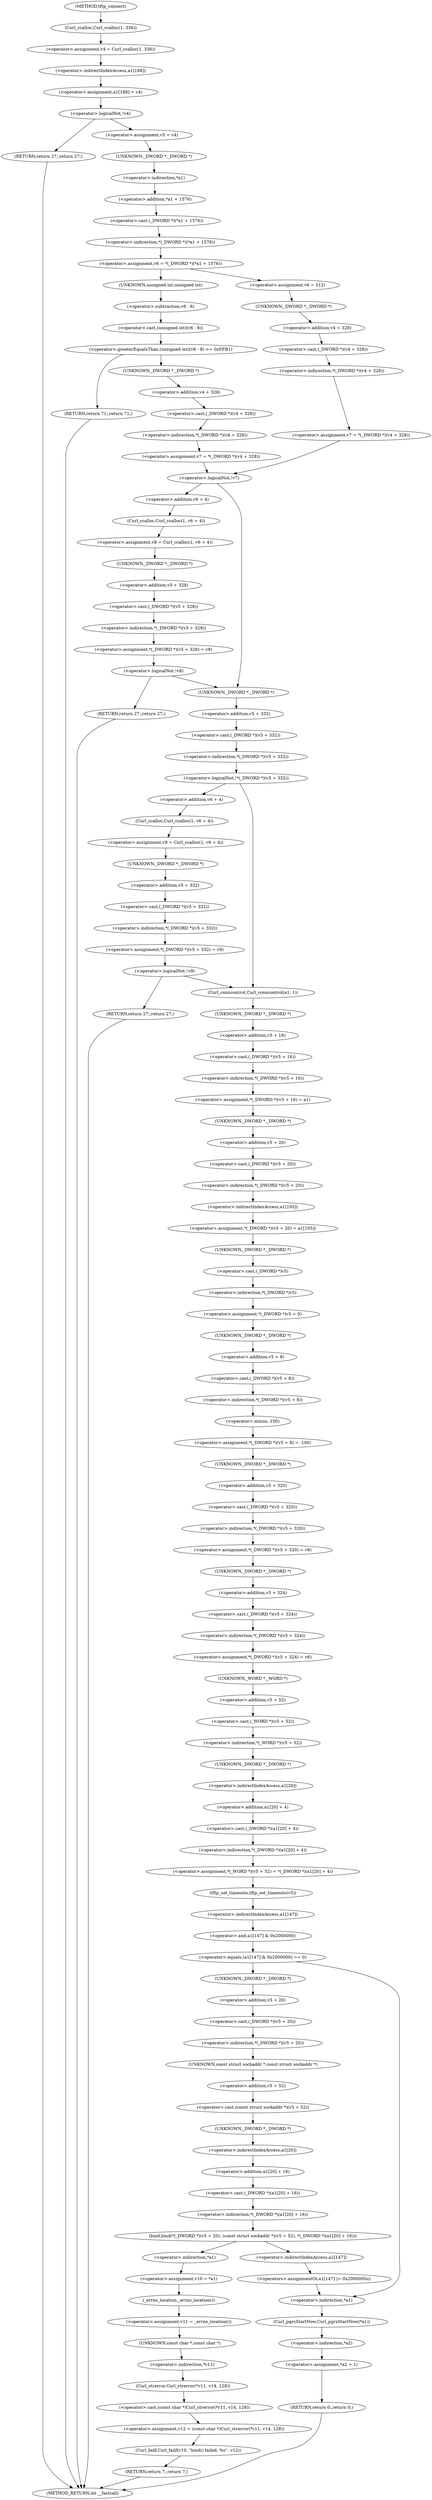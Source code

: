 digraph tftp_connect {  
"1000125" [label = "(<operator>.assignment,v4 = Curl_ccalloc(1, 336))" ]
"1000127" [label = "(Curl_ccalloc,Curl_ccalloc(1, 336))" ]
"1000130" [label = "(<operator>.assignment,a1[188] = v4)" ]
"1000131" [label = "(<operator>.indirectIndexAccess,a1[188])" ]
"1000136" [label = "(<operator>.logicalNot,!v4)" ]
"1000138" [label = "(RETURN,return 27;,return 27;)" ]
"1000140" [label = "(<operator>.assignment,v5 = v4)" ]
"1000143" [label = "(<operator>.assignment,v6 = *(_DWORD *)(*a1 + 1576))" ]
"1000145" [label = "(<operator>.indirection,*(_DWORD *)(*a1 + 1576))" ]
"1000146" [label = "(<operator>.cast,(_DWORD *)(*a1 + 1576))" ]
"1000147" [label = "(UNKNOWN,_DWORD *,_DWORD *)" ]
"1000148" [label = "(<operator>.addition,*a1 + 1576)" ]
"1000149" [label = "(<operator>.indirection,*a1)" ]
"1000156" [label = "(<operator>.greaterEqualsThan,(unsigned int)(v6 - 8) >= 0xFFB1)" ]
"1000157" [label = "(<operator>.cast,(unsigned int)(v6 - 8))" ]
"1000158" [label = "(UNKNOWN,unsigned int,unsigned int)" ]
"1000159" [label = "(<operator>.subtraction,v6 - 8)" ]
"1000163" [label = "(RETURN,return 71;,return 71;)" ]
"1000165" [label = "(<operator>.assignment,v7 = *(_DWORD *)(v4 + 328))" ]
"1000167" [label = "(<operator>.indirection,*(_DWORD *)(v4 + 328))" ]
"1000168" [label = "(<operator>.cast,(_DWORD *)(v4 + 328))" ]
"1000169" [label = "(UNKNOWN,_DWORD *,_DWORD *)" ]
"1000170" [label = "(<operator>.addition,v4 + 328)" ]
"1000175" [label = "(<operator>.assignment,v6 = 512)" ]
"1000178" [label = "(<operator>.assignment,v7 = *(_DWORD *)(v4 + 328))" ]
"1000180" [label = "(<operator>.indirection,*(_DWORD *)(v4 + 328))" ]
"1000181" [label = "(<operator>.cast,(_DWORD *)(v4 + 328))" ]
"1000182" [label = "(UNKNOWN,_DWORD *,_DWORD *)" ]
"1000183" [label = "(<operator>.addition,v4 + 328)" ]
"1000187" [label = "(<operator>.logicalNot,!v7)" ]
"1000190" [label = "(<operator>.assignment,v8 = Curl_ccalloc(1, v6 + 4))" ]
"1000192" [label = "(Curl_ccalloc,Curl_ccalloc(1, v6 + 4))" ]
"1000194" [label = "(<operator>.addition,v6 + 4)" ]
"1000197" [label = "(<operator>.assignment,*(_DWORD *)(v5 + 328) = v8)" ]
"1000198" [label = "(<operator>.indirection,*(_DWORD *)(v5 + 328))" ]
"1000199" [label = "(<operator>.cast,(_DWORD *)(v5 + 328))" ]
"1000200" [label = "(UNKNOWN,_DWORD *,_DWORD *)" ]
"1000201" [label = "(<operator>.addition,v5 + 328)" ]
"1000206" [label = "(<operator>.logicalNot,!v8)" ]
"1000208" [label = "(RETURN,return 27;,return 27;)" ]
"1000211" [label = "(<operator>.logicalNot,!*(_DWORD *)(v5 + 332))" ]
"1000212" [label = "(<operator>.indirection,*(_DWORD *)(v5 + 332))" ]
"1000213" [label = "(<operator>.cast,(_DWORD *)(v5 + 332))" ]
"1000214" [label = "(UNKNOWN,_DWORD *,_DWORD *)" ]
"1000215" [label = "(<operator>.addition,v5 + 332)" ]
"1000219" [label = "(<operator>.assignment,v9 = Curl_ccalloc(1, v6 + 4))" ]
"1000221" [label = "(Curl_ccalloc,Curl_ccalloc(1, v6 + 4))" ]
"1000223" [label = "(<operator>.addition,v6 + 4)" ]
"1000226" [label = "(<operator>.assignment,*(_DWORD *)(v5 + 332) = v9)" ]
"1000227" [label = "(<operator>.indirection,*(_DWORD *)(v5 + 332))" ]
"1000228" [label = "(<operator>.cast,(_DWORD *)(v5 + 332))" ]
"1000229" [label = "(UNKNOWN,_DWORD *,_DWORD *)" ]
"1000230" [label = "(<operator>.addition,v5 + 332)" ]
"1000235" [label = "(<operator>.logicalNot,!v9)" ]
"1000237" [label = "(RETURN,return 27;,return 27;)" ]
"1000239" [label = "(Curl_conncontrol,Curl_conncontrol(a1, 1))" ]
"1000242" [label = "(<operator>.assignment,*(_DWORD *)(v5 + 16) = a1)" ]
"1000243" [label = "(<operator>.indirection,*(_DWORD *)(v5 + 16))" ]
"1000244" [label = "(<operator>.cast,(_DWORD *)(v5 + 16))" ]
"1000245" [label = "(UNKNOWN,_DWORD *,_DWORD *)" ]
"1000246" [label = "(<operator>.addition,v5 + 16)" ]
"1000250" [label = "(<operator>.assignment,*(_DWORD *)(v5 + 20) = a1[105])" ]
"1000251" [label = "(<operator>.indirection,*(_DWORD *)(v5 + 20))" ]
"1000252" [label = "(<operator>.cast,(_DWORD *)(v5 + 20))" ]
"1000253" [label = "(UNKNOWN,_DWORD *,_DWORD *)" ]
"1000254" [label = "(<operator>.addition,v5 + 20)" ]
"1000257" [label = "(<operator>.indirectIndexAccess,a1[105])" ]
"1000260" [label = "(<operator>.assignment,*(_DWORD *)v5 = 0)" ]
"1000261" [label = "(<operator>.indirection,*(_DWORD *)v5)" ]
"1000262" [label = "(<operator>.cast,(_DWORD *)v5)" ]
"1000263" [label = "(UNKNOWN,_DWORD *,_DWORD *)" ]
"1000266" [label = "(<operator>.assignment,*(_DWORD *)(v5 + 8) = -100)" ]
"1000267" [label = "(<operator>.indirection,*(_DWORD *)(v5 + 8))" ]
"1000268" [label = "(<operator>.cast,(_DWORD *)(v5 + 8))" ]
"1000269" [label = "(UNKNOWN,_DWORD *,_DWORD *)" ]
"1000270" [label = "(<operator>.addition,v5 + 8)" ]
"1000273" [label = "(<operator>.minus,-100)" ]
"1000275" [label = "(<operator>.assignment,*(_DWORD *)(v5 + 320) = v6)" ]
"1000276" [label = "(<operator>.indirection,*(_DWORD *)(v5 + 320))" ]
"1000277" [label = "(<operator>.cast,(_DWORD *)(v5 + 320))" ]
"1000278" [label = "(UNKNOWN,_DWORD *,_DWORD *)" ]
"1000279" [label = "(<operator>.addition,v5 + 320)" ]
"1000283" [label = "(<operator>.assignment,*(_DWORD *)(v5 + 324) = v6)" ]
"1000284" [label = "(<operator>.indirection,*(_DWORD *)(v5 + 324))" ]
"1000285" [label = "(<operator>.cast,(_DWORD *)(v5 + 324))" ]
"1000286" [label = "(UNKNOWN,_DWORD *,_DWORD *)" ]
"1000287" [label = "(<operator>.addition,v5 + 324)" ]
"1000291" [label = "(<operator>.assignment,*(_WORD *)(v5 + 52) = *(_DWORD *)(a1[20] + 4))" ]
"1000292" [label = "(<operator>.indirection,*(_WORD *)(v5 + 52))" ]
"1000293" [label = "(<operator>.cast,(_WORD *)(v5 + 52))" ]
"1000294" [label = "(UNKNOWN,_WORD *,_WORD *)" ]
"1000295" [label = "(<operator>.addition,v5 + 52)" ]
"1000298" [label = "(<operator>.indirection,*(_DWORD *)(a1[20] + 4))" ]
"1000299" [label = "(<operator>.cast,(_DWORD *)(a1[20] + 4))" ]
"1000300" [label = "(UNKNOWN,_DWORD *,_DWORD *)" ]
"1000301" [label = "(<operator>.addition,a1[20] + 4)" ]
"1000302" [label = "(<operator>.indirectIndexAccess,a1[20])" ]
"1000306" [label = "(tftp_set_timeouts,tftp_set_timeouts(v5))" ]
"1000309" [label = "(<operator>.equals,(a1[147] & 0x2000000) == 0)" ]
"1000310" [label = "(<operator>.and,a1[147] & 0x2000000)" ]
"1000311" [label = "(<operator>.indirectIndexAccess,a1[147])" ]
"1000318" [label = "(bind,bind(*(_DWORD *)(v5 + 20), (const struct sockaddr *)(v5 + 52), *(_DWORD *)(a1[20] + 16)))" ]
"1000319" [label = "(<operator>.indirection,*(_DWORD *)(v5 + 20))" ]
"1000320" [label = "(<operator>.cast,(_DWORD *)(v5 + 20))" ]
"1000321" [label = "(UNKNOWN,_DWORD *,_DWORD *)" ]
"1000322" [label = "(<operator>.addition,v5 + 20)" ]
"1000325" [label = "(<operator>.cast,(const struct sockaddr *)(v5 + 52))" ]
"1000326" [label = "(UNKNOWN,const struct sockaddr *,const struct sockaddr *)" ]
"1000327" [label = "(<operator>.addition,v5 + 52)" ]
"1000330" [label = "(<operator>.indirection,*(_DWORD *)(a1[20] + 16))" ]
"1000331" [label = "(<operator>.cast,(_DWORD *)(a1[20] + 16))" ]
"1000332" [label = "(UNKNOWN,_DWORD *,_DWORD *)" ]
"1000333" [label = "(<operator>.addition,a1[20] + 16)" ]
"1000334" [label = "(<operator>.indirectIndexAccess,a1[20])" ]
"1000339" [label = "(<operator>.assignment,v10 = *a1)" ]
"1000341" [label = "(<operator>.indirection,*a1)" ]
"1000343" [label = "(<operator>.assignment,v11 = _errno_location())" ]
"1000345" [label = "(_errno_location,_errno_location())" ]
"1000346" [label = "(<operator>.assignment,v12 = (const char *)Curl_strerror(*v11, v14, 128))" ]
"1000348" [label = "(<operator>.cast,(const char *)Curl_strerror(*v11, v14, 128))" ]
"1000349" [label = "(UNKNOWN,const char *,const char *)" ]
"1000350" [label = "(Curl_strerror,Curl_strerror(*v11, v14, 128))" ]
"1000351" [label = "(<operator>.indirection,*v11)" ]
"1000355" [label = "(Curl_failf,Curl_failf(v10, \"bind() failed; %s\", v12))" ]
"1000359" [label = "(RETURN,return 7;,return 7;)" ]
"1000361" [label = "(<operators>.assignmentOr,a1[147] |= 0x2000000u)" ]
"1000362" [label = "(<operator>.indirectIndexAccess,a1[147])" ]
"1000366" [label = "(Curl_pgrsStartNow,Curl_pgrsStartNow(*a1))" ]
"1000367" [label = "(<operator>.indirection,*a1)" ]
"1000369" [label = "(<operator>.assignment,*a2 = 1)" ]
"1000370" [label = "(<operator>.indirection,*a2)" ]
"1000373" [label = "(RETURN,return 0;,return 0;)" ]
"1000111" [label = "(METHOD,tftp_connect)" ]
"1000375" [label = "(METHOD_RETURN,int __fastcall)" ]
  "1000125" -> "1000131" 
  "1000127" -> "1000125" 
  "1000130" -> "1000136" 
  "1000131" -> "1000130" 
  "1000136" -> "1000138" 
  "1000136" -> "1000140" 
  "1000138" -> "1000375" 
  "1000140" -> "1000147" 
  "1000143" -> "1000158" 
  "1000143" -> "1000175" 
  "1000145" -> "1000143" 
  "1000146" -> "1000145" 
  "1000147" -> "1000149" 
  "1000148" -> "1000146" 
  "1000149" -> "1000148" 
  "1000156" -> "1000163" 
  "1000156" -> "1000169" 
  "1000157" -> "1000156" 
  "1000158" -> "1000159" 
  "1000159" -> "1000157" 
  "1000163" -> "1000375" 
  "1000165" -> "1000187" 
  "1000167" -> "1000165" 
  "1000168" -> "1000167" 
  "1000169" -> "1000170" 
  "1000170" -> "1000168" 
  "1000175" -> "1000182" 
  "1000178" -> "1000187" 
  "1000180" -> "1000178" 
  "1000181" -> "1000180" 
  "1000182" -> "1000183" 
  "1000183" -> "1000181" 
  "1000187" -> "1000214" 
  "1000187" -> "1000194" 
  "1000190" -> "1000200" 
  "1000192" -> "1000190" 
  "1000194" -> "1000192" 
  "1000197" -> "1000206" 
  "1000198" -> "1000197" 
  "1000199" -> "1000198" 
  "1000200" -> "1000201" 
  "1000201" -> "1000199" 
  "1000206" -> "1000214" 
  "1000206" -> "1000208" 
  "1000208" -> "1000375" 
  "1000211" -> "1000223" 
  "1000211" -> "1000239" 
  "1000212" -> "1000211" 
  "1000213" -> "1000212" 
  "1000214" -> "1000215" 
  "1000215" -> "1000213" 
  "1000219" -> "1000229" 
  "1000221" -> "1000219" 
  "1000223" -> "1000221" 
  "1000226" -> "1000235" 
  "1000227" -> "1000226" 
  "1000228" -> "1000227" 
  "1000229" -> "1000230" 
  "1000230" -> "1000228" 
  "1000235" -> "1000237" 
  "1000235" -> "1000239" 
  "1000237" -> "1000375" 
  "1000239" -> "1000245" 
  "1000242" -> "1000253" 
  "1000243" -> "1000242" 
  "1000244" -> "1000243" 
  "1000245" -> "1000246" 
  "1000246" -> "1000244" 
  "1000250" -> "1000263" 
  "1000251" -> "1000257" 
  "1000252" -> "1000251" 
  "1000253" -> "1000254" 
  "1000254" -> "1000252" 
  "1000257" -> "1000250" 
  "1000260" -> "1000269" 
  "1000261" -> "1000260" 
  "1000262" -> "1000261" 
  "1000263" -> "1000262" 
  "1000266" -> "1000278" 
  "1000267" -> "1000273" 
  "1000268" -> "1000267" 
  "1000269" -> "1000270" 
  "1000270" -> "1000268" 
  "1000273" -> "1000266" 
  "1000275" -> "1000286" 
  "1000276" -> "1000275" 
  "1000277" -> "1000276" 
  "1000278" -> "1000279" 
  "1000279" -> "1000277" 
  "1000283" -> "1000294" 
  "1000284" -> "1000283" 
  "1000285" -> "1000284" 
  "1000286" -> "1000287" 
  "1000287" -> "1000285" 
  "1000291" -> "1000306" 
  "1000292" -> "1000300" 
  "1000293" -> "1000292" 
  "1000294" -> "1000295" 
  "1000295" -> "1000293" 
  "1000298" -> "1000291" 
  "1000299" -> "1000298" 
  "1000300" -> "1000302" 
  "1000301" -> "1000299" 
  "1000302" -> "1000301" 
  "1000306" -> "1000311" 
  "1000309" -> "1000321" 
  "1000309" -> "1000367" 
  "1000310" -> "1000309" 
  "1000311" -> "1000310" 
  "1000318" -> "1000341" 
  "1000318" -> "1000362" 
  "1000319" -> "1000326" 
  "1000320" -> "1000319" 
  "1000321" -> "1000322" 
  "1000322" -> "1000320" 
  "1000325" -> "1000332" 
  "1000326" -> "1000327" 
  "1000327" -> "1000325" 
  "1000330" -> "1000318" 
  "1000331" -> "1000330" 
  "1000332" -> "1000334" 
  "1000333" -> "1000331" 
  "1000334" -> "1000333" 
  "1000339" -> "1000345" 
  "1000341" -> "1000339" 
  "1000343" -> "1000349" 
  "1000345" -> "1000343" 
  "1000346" -> "1000355" 
  "1000348" -> "1000346" 
  "1000349" -> "1000351" 
  "1000350" -> "1000348" 
  "1000351" -> "1000350" 
  "1000355" -> "1000359" 
  "1000359" -> "1000375" 
  "1000361" -> "1000367" 
  "1000362" -> "1000361" 
  "1000366" -> "1000370" 
  "1000367" -> "1000366" 
  "1000369" -> "1000373" 
  "1000370" -> "1000369" 
  "1000373" -> "1000375" 
  "1000111" -> "1000127" 
}
